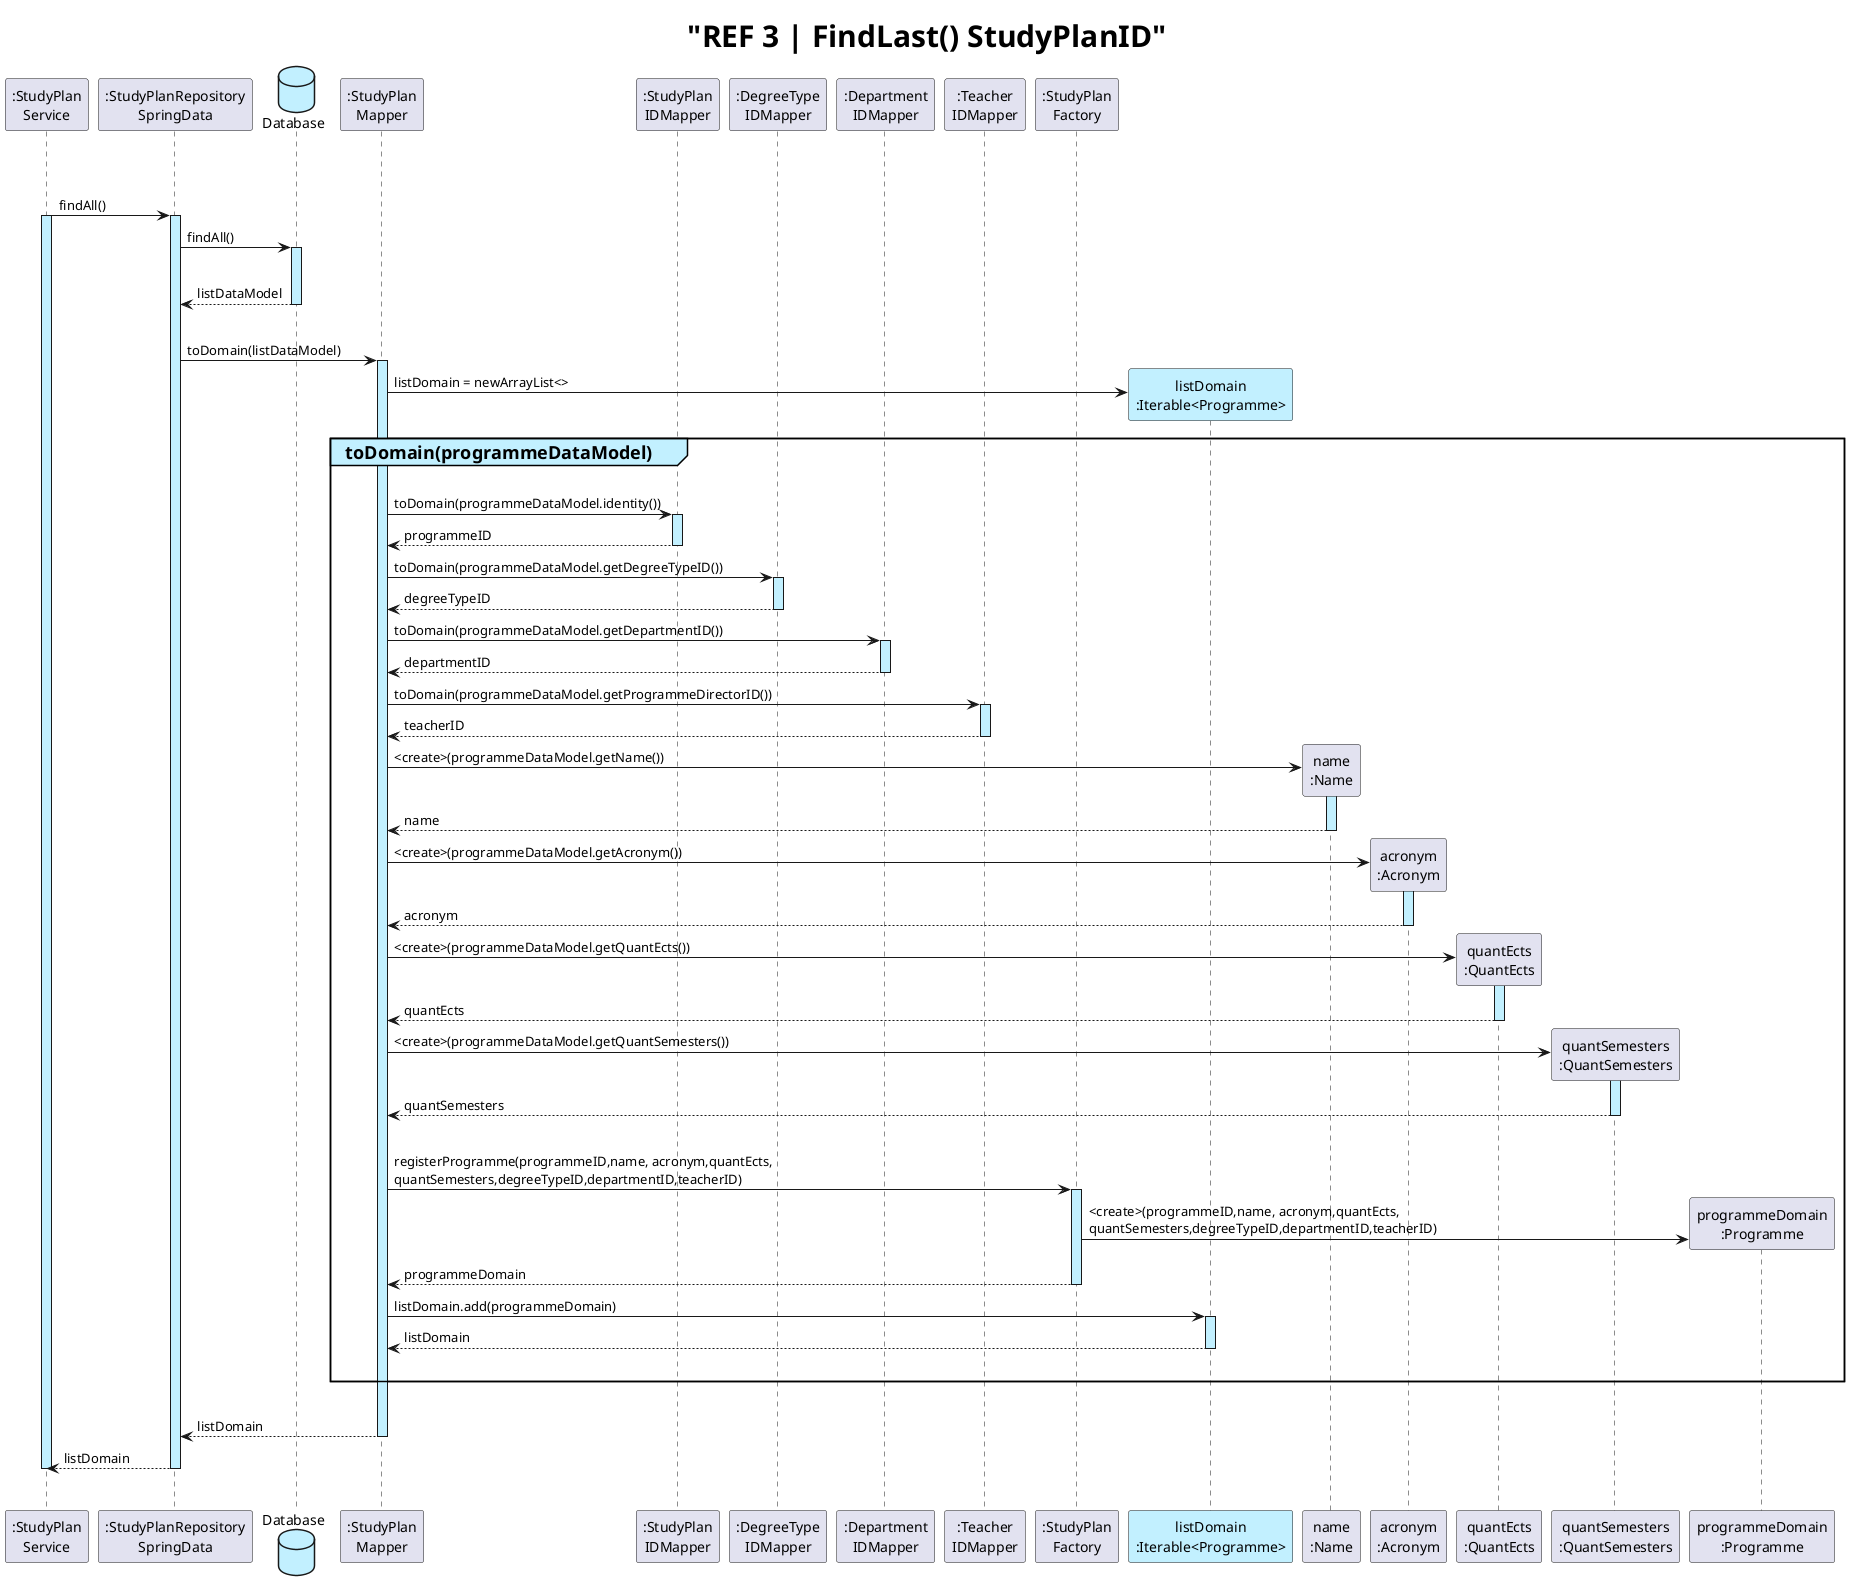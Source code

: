 @startuml
title <size:30>"REF 3 | FindLast() StudyPlanID"</size>
|||
participant ":StudyPlan\nService" as Service
participant ":StudyPlanRepository\nSpringData" as Repository
database "Database" as DT #application
participant ":StudyPlan\nMapper" as PM
participant ":StudyPlan\nIDMapper" as PIM
participant ":DegreeType\nIDMapper" as DTIDM
participant ":Department\nIDMapper" as DIDM
participant ":Teacher\nIDMapper" as TIDM
participant ":StudyPlan\nFactory" as F

skinparam sequenceLifeLineBackgroundColor #application
|||
Service-> Repository++: findAll()
Service ++
Repository-> DT ++: findAll()
|||
DT --> Repository --: listDataModel
|||
Repository -> PM ++: toDomain(listDataModel)
create "listDomain\n:Iterable<Programme>" as DomainList #application
PM -> DomainList : listDomain = newArrayList<>

group#application <size:18>toDomain(programmeDataModel) </size>
|||
PM -> PIM ++: toDomain(programmeDataModel.identity())
PIM --> PM --: programmeID
PM -> DTIDM ++: toDomain(programmeDataModel.getDegreeTypeID())
DTIDM--> PM --: degreeTypeID
PM -> DIDM ++: toDomain(programmeDataModel.getDepartmentID())
DIDM --> PM --: departmentID
PM -> TIDM ++: toDomain(programmeDataModel.getProgrammeDirectorID())
TIDM --> PM --: teacherID
create "name\n:Name" as NM
PM -> NM ++: <create>(programmeDataModel.getName())
NM --> PM --: name
create "acronym\n:Acronym" as AC
PM -> AC ++: <create>(programmeDataModel.getAcronym())
AC --> PM --: acronym
create "quantEcts\n:QuantEcts" as QE
PM -> QE ++: <create>(programmeDataModel.getQuantEcts())
QE --> PM --: quantEcts
create "quantSemesters\n:QuantSemesters" as QS
PM -> QS ++: <create>(programmeDataModel.getQuantSemesters())
QS --> PM --: quantSemesters
|||
PM -> F ++: registerProgramme(programmeID,name, acronym,quantEcts,\nquantSemesters,degreeTypeID,departmentID,teacherID)
create "programmeDomain\n:Programme" as programmeDomain
F -> programmeDomain :<create>(programmeID,name, acronym,quantEcts,\nquantSemesters,degreeTypeID,departmentID,teacherID)
F --> PM --: programmeDomain
PM -> DomainList ++:listDomain.add(programmeDomain)
DomainList -->PM --:listDomain
|||
end
|||
PM --> Repository --: listDomain
Repository --> Service --: listDomain



Service --
|||




@enduml